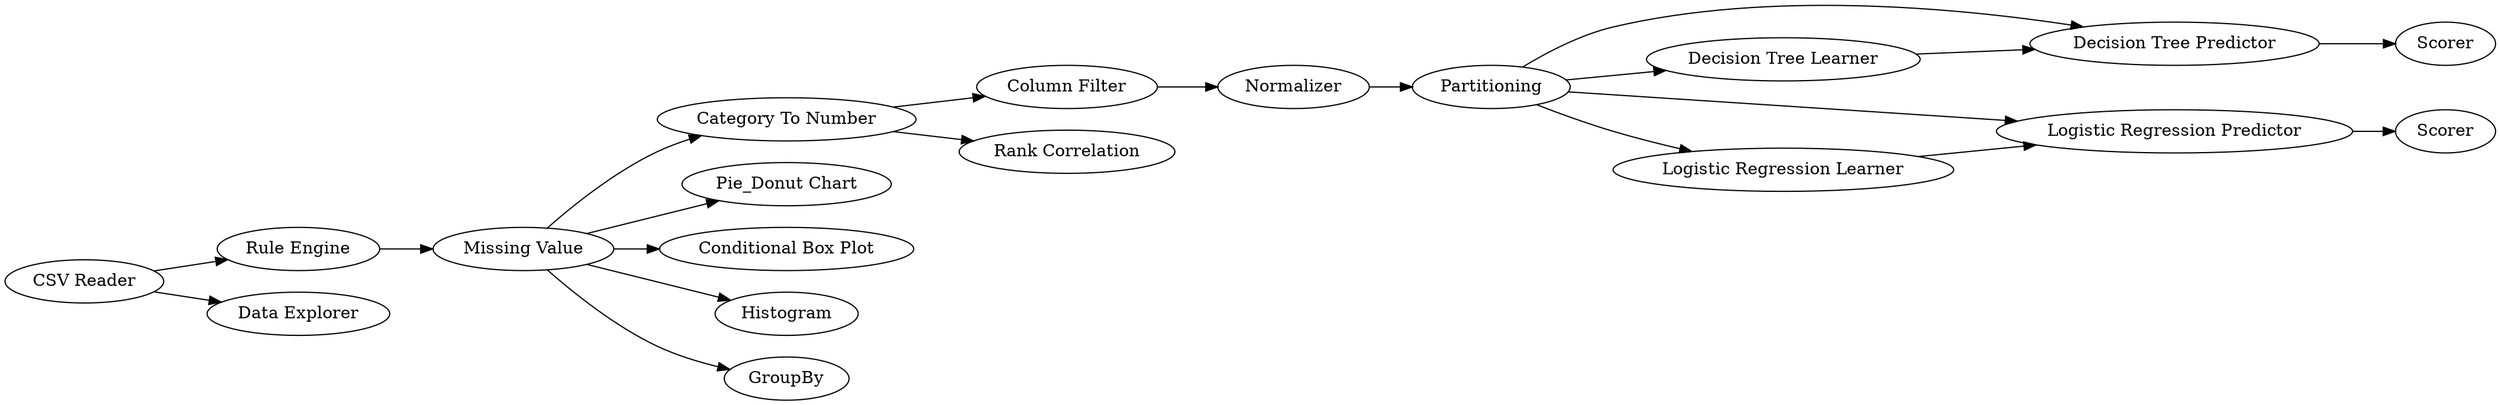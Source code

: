 digraph {
	4 -> 5
	79 -> 85
	1 -> 72
	3 -> 67
	1 -> 2
	85 -> 88
	79 -> 84
	4 -> 78
	72 -> 3
	6 -> 79
	81 -> 82
	3 -> 74
	79 -> 80
	84 -> 85
	3 -> 68
	3 -> 71
	3 -> 4
	79 -> 81
	5 -> 6
	80 -> 81
	79 [label=Partitioning]
	74 [label="Conditional Box Plot"]
	3 [label="Missing Value"]
	78 [label="Rank Correlation"]
	84 [label="Decision Tree Learner"]
	6 [label=Normalizer]
	85 [label="Decision Tree Predictor"]
	1 [label="CSV Reader"]
	68 [label=Histogram]
	67 [label="Pie_Donut Chart"]
	72 [label="Rule Engine"]
	4 [label="Category To Number"]
	81 [label="Logistic Regression Predictor"]
	5 [label="Column Filter"]
	82 [label=Scorer]
	71 [label=GroupBy]
	88 [label=Scorer]
	80 [label="Logistic Regression Learner"]
	2 [label="Data Explorer"]
	rankdir=LR
}
